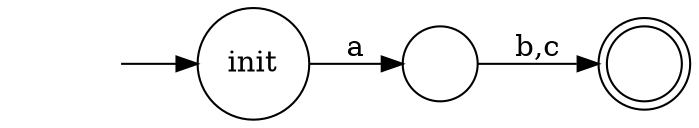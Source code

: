 digraph {

rankdir = LR ;

start[label = "", shape = "plaintext"]

init[label = "init", style = "solid", shape = "circle"] ;
a[label = "", style = "solid", shape = "circle"] ;
abc[label = "", style = "solid", shape = "doublecircle"] ;

start -> init ;

init -> a [label = "a"] ;
a -> abc [label = "b,c"] ;

}
